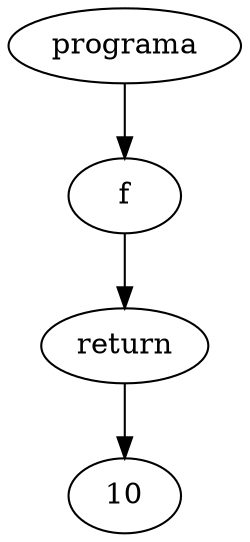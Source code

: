 digraph G {
node_0x815570 [label="programa"]
node_0x815520 [label="f"]
node_0x815570 -> node_0x815520
node_0x8154d0 [label="return"]
node_0x815520 -> node_0x8154d0
node_0x815480 [label="10"]
node_0x8154d0 -> node_0x815480
}
